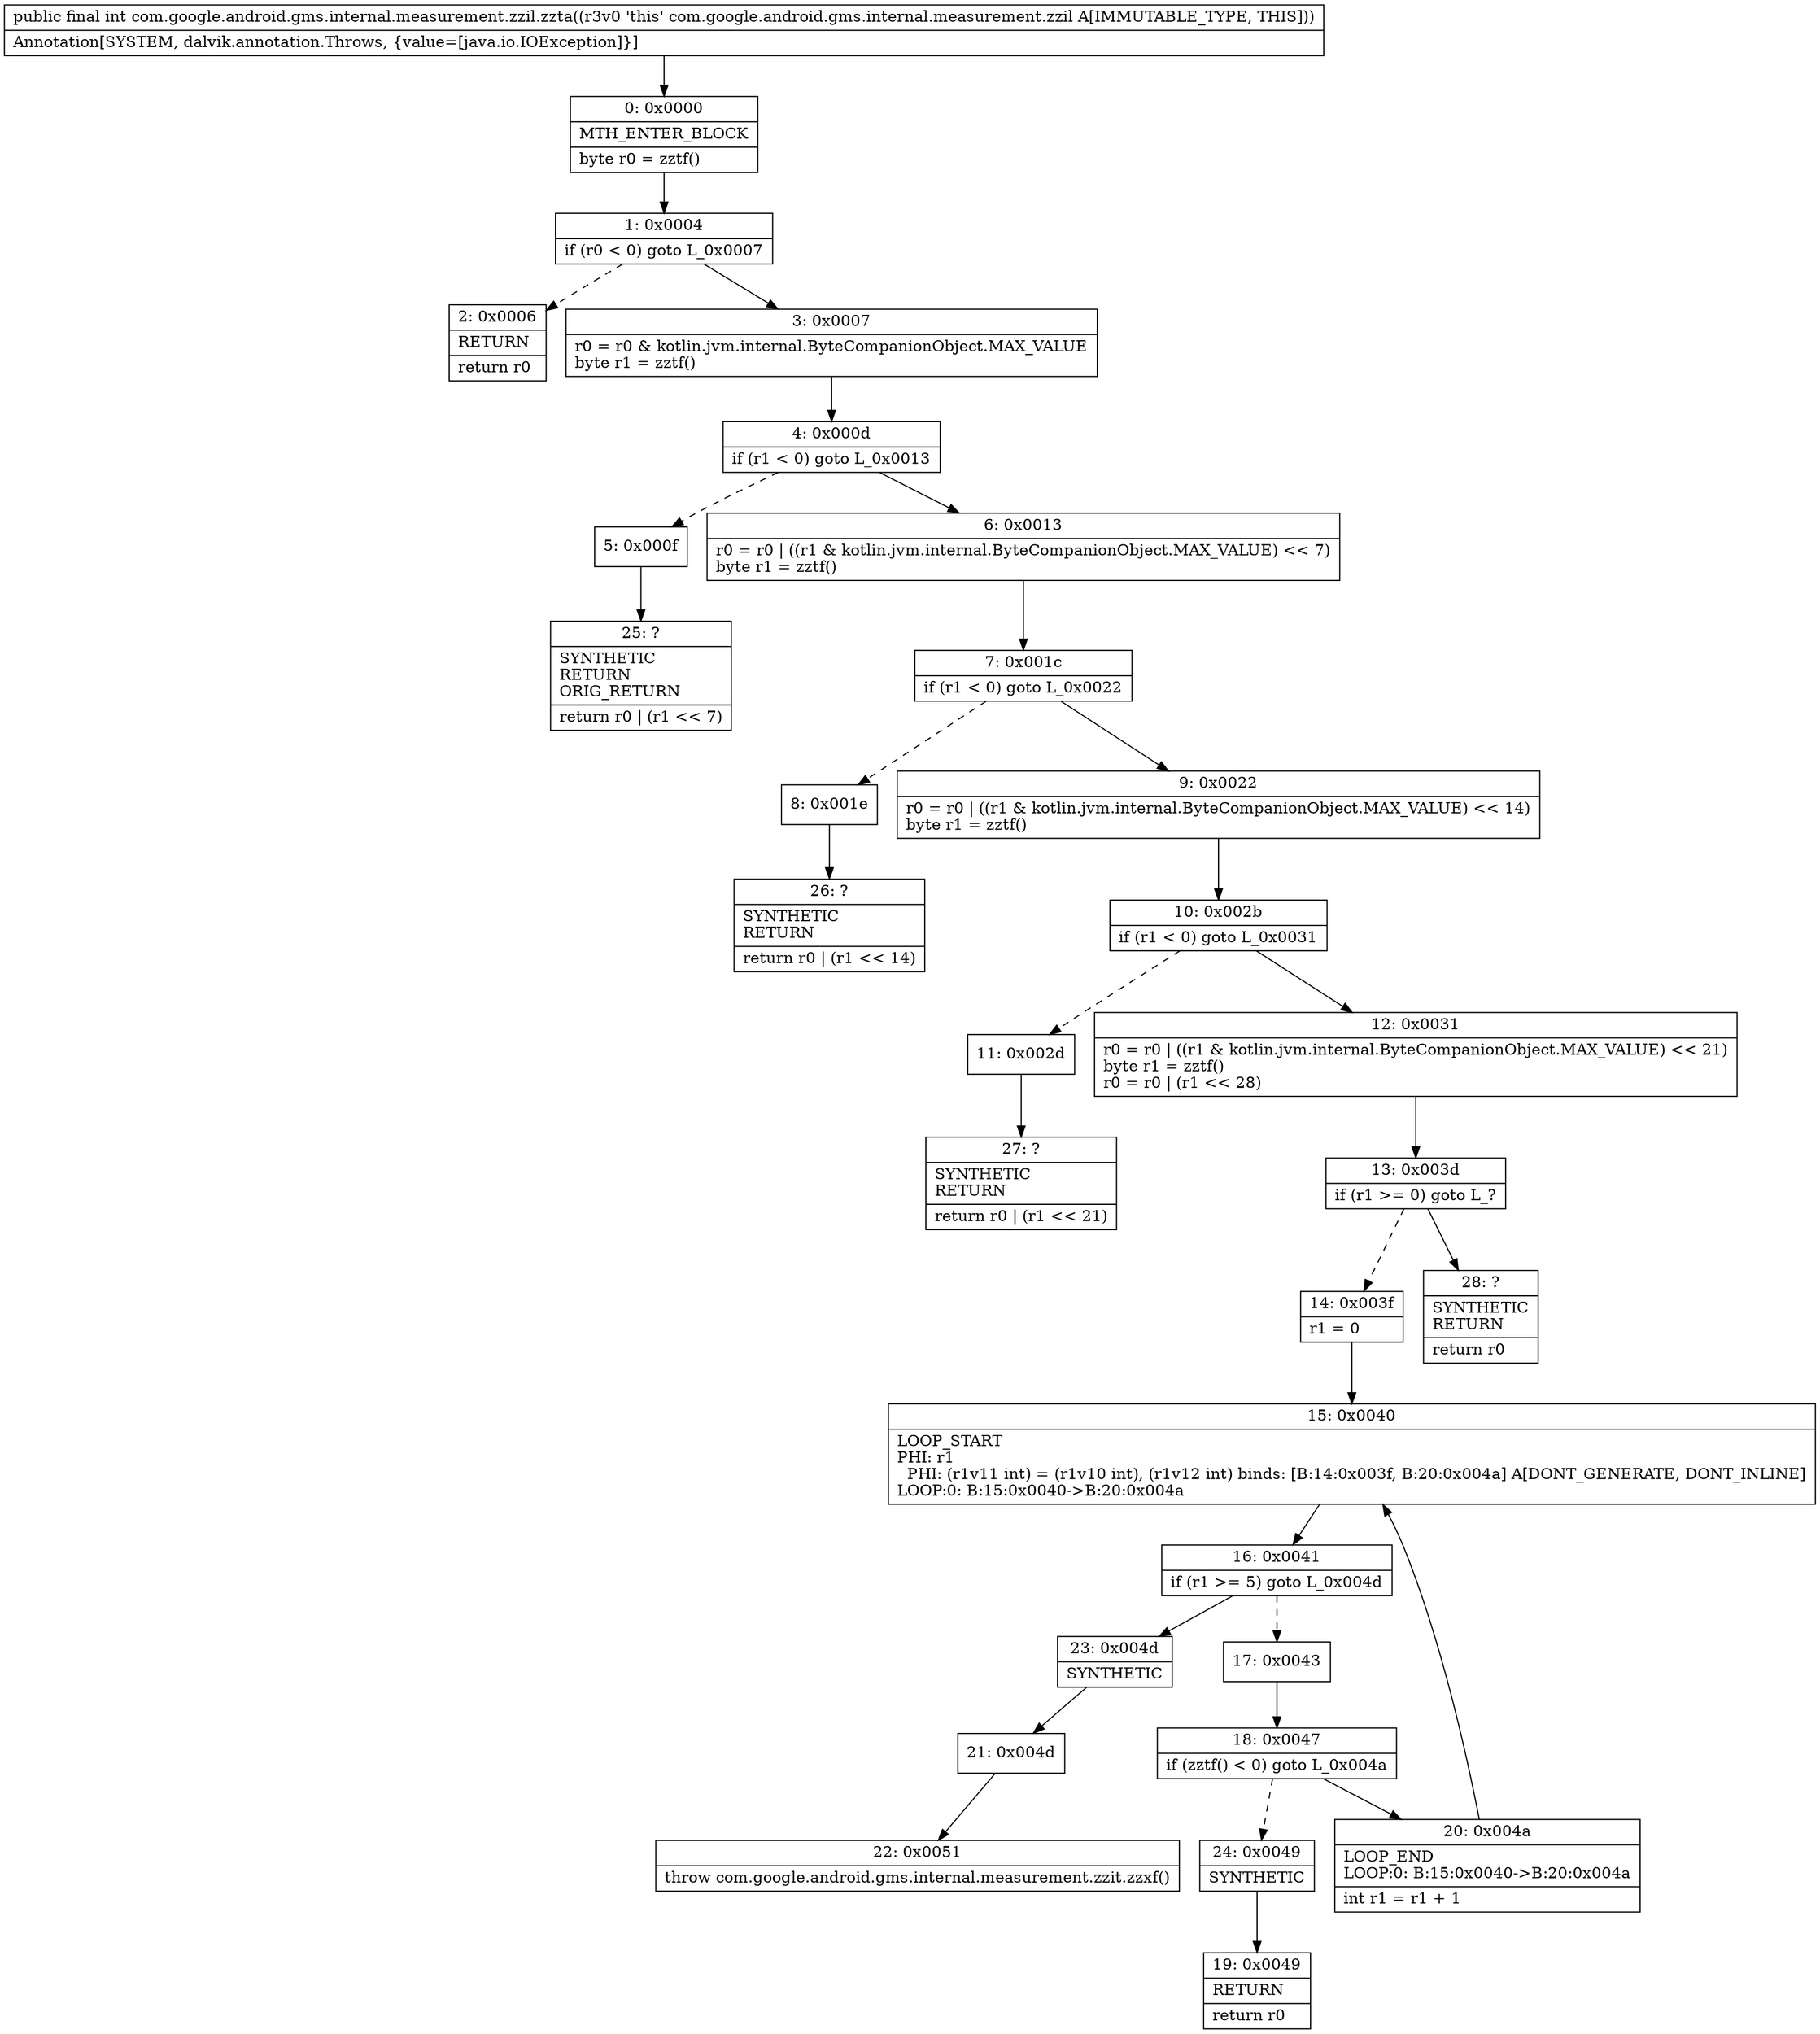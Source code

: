 digraph "CFG forcom.google.android.gms.internal.measurement.zzil.zzta()I" {
Node_0 [shape=record,label="{0\:\ 0x0000|MTH_ENTER_BLOCK\l|byte r0 = zztf()\l}"];
Node_1 [shape=record,label="{1\:\ 0x0004|if (r0 \< 0) goto L_0x0007\l}"];
Node_2 [shape=record,label="{2\:\ 0x0006|RETURN\l|return r0\l}"];
Node_3 [shape=record,label="{3\:\ 0x0007|r0 = r0 & kotlin.jvm.internal.ByteCompanionObject.MAX_VALUE\lbyte r1 = zztf()\l}"];
Node_4 [shape=record,label="{4\:\ 0x000d|if (r1 \< 0) goto L_0x0013\l}"];
Node_5 [shape=record,label="{5\:\ 0x000f}"];
Node_6 [shape=record,label="{6\:\ 0x0013|r0 = r0 \| ((r1 & kotlin.jvm.internal.ByteCompanionObject.MAX_VALUE) \<\< 7)\lbyte r1 = zztf()\l}"];
Node_7 [shape=record,label="{7\:\ 0x001c|if (r1 \< 0) goto L_0x0022\l}"];
Node_8 [shape=record,label="{8\:\ 0x001e}"];
Node_9 [shape=record,label="{9\:\ 0x0022|r0 = r0 \| ((r1 & kotlin.jvm.internal.ByteCompanionObject.MAX_VALUE) \<\< 14)\lbyte r1 = zztf()\l}"];
Node_10 [shape=record,label="{10\:\ 0x002b|if (r1 \< 0) goto L_0x0031\l}"];
Node_11 [shape=record,label="{11\:\ 0x002d}"];
Node_12 [shape=record,label="{12\:\ 0x0031|r0 = r0 \| ((r1 & kotlin.jvm.internal.ByteCompanionObject.MAX_VALUE) \<\< 21)\lbyte r1 = zztf()\lr0 = r0 \| (r1 \<\< 28)\l}"];
Node_13 [shape=record,label="{13\:\ 0x003d|if (r1 \>= 0) goto L_?\l}"];
Node_14 [shape=record,label="{14\:\ 0x003f|r1 = 0\l}"];
Node_15 [shape=record,label="{15\:\ 0x0040|LOOP_START\lPHI: r1 \l  PHI: (r1v11 int) = (r1v10 int), (r1v12 int) binds: [B:14:0x003f, B:20:0x004a] A[DONT_GENERATE, DONT_INLINE]\lLOOP:0: B:15:0x0040\-\>B:20:0x004a\l}"];
Node_16 [shape=record,label="{16\:\ 0x0041|if (r1 \>= 5) goto L_0x004d\l}"];
Node_17 [shape=record,label="{17\:\ 0x0043}"];
Node_18 [shape=record,label="{18\:\ 0x0047|if (zztf() \< 0) goto L_0x004a\l}"];
Node_19 [shape=record,label="{19\:\ 0x0049|RETURN\l|return r0\l}"];
Node_20 [shape=record,label="{20\:\ 0x004a|LOOP_END\lLOOP:0: B:15:0x0040\-\>B:20:0x004a\l|int r1 = r1 + 1\l}"];
Node_21 [shape=record,label="{21\:\ 0x004d}"];
Node_22 [shape=record,label="{22\:\ 0x0051|throw com.google.android.gms.internal.measurement.zzit.zzxf()\l}"];
Node_23 [shape=record,label="{23\:\ 0x004d|SYNTHETIC\l}"];
Node_24 [shape=record,label="{24\:\ 0x0049|SYNTHETIC\l}"];
Node_25 [shape=record,label="{25\:\ ?|SYNTHETIC\lRETURN\lORIG_RETURN\l|return r0 \| (r1 \<\< 7)\l}"];
Node_26 [shape=record,label="{26\:\ ?|SYNTHETIC\lRETURN\l|return r0 \| (r1 \<\< 14)\l}"];
Node_27 [shape=record,label="{27\:\ ?|SYNTHETIC\lRETURN\l|return r0 \| (r1 \<\< 21)\l}"];
Node_28 [shape=record,label="{28\:\ ?|SYNTHETIC\lRETURN\l|return r0\l}"];
MethodNode[shape=record,label="{public final int com.google.android.gms.internal.measurement.zzil.zzta((r3v0 'this' com.google.android.gms.internal.measurement.zzil A[IMMUTABLE_TYPE, THIS]))  | Annotation[SYSTEM, dalvik.annotation.Throws, \{value=[java.io.IOException]\}]\l}"];
MethodNode -> Node_0;
Node_0 -> Node_1;
Node_1 -> Node_2[style=dashed];
Node_1 -> Node_3;
Node_3 -> Node_4;
Node_4 -> Node_5[style=dashed];
Node_4 -> Node_6;
Node_5 -> Node_25;
Node_6 -> Node_7;
Node_7 -> Node_8[style=dashed];
Node_7 -> Node_9;
Node_8 -> Node_26;
Node_9 -> Node_10;
Node_10 -> Node_11[style=dashed];
Node_10 -> Node_12;
Node_11 -> Node_27;
Node_12 -> Node_13;
Node_13 -> Node_14[style=dashed];
Node_13 -> Node_28;
Node_14 -> Node_15;
Node_15 -> Node_16;
Node_16 -> Node_17[style=dashed];
Node_16 -> Node_23;
Node_17 -> Node_18;
Node_18 -> Node_20;
Node_18 -> Node_24[style=dashed];
Node_20 -> Node_15;
Node_21 -> Node_22;
Node_23 -> Node_21;
Node_24 -> Node_19;
}

